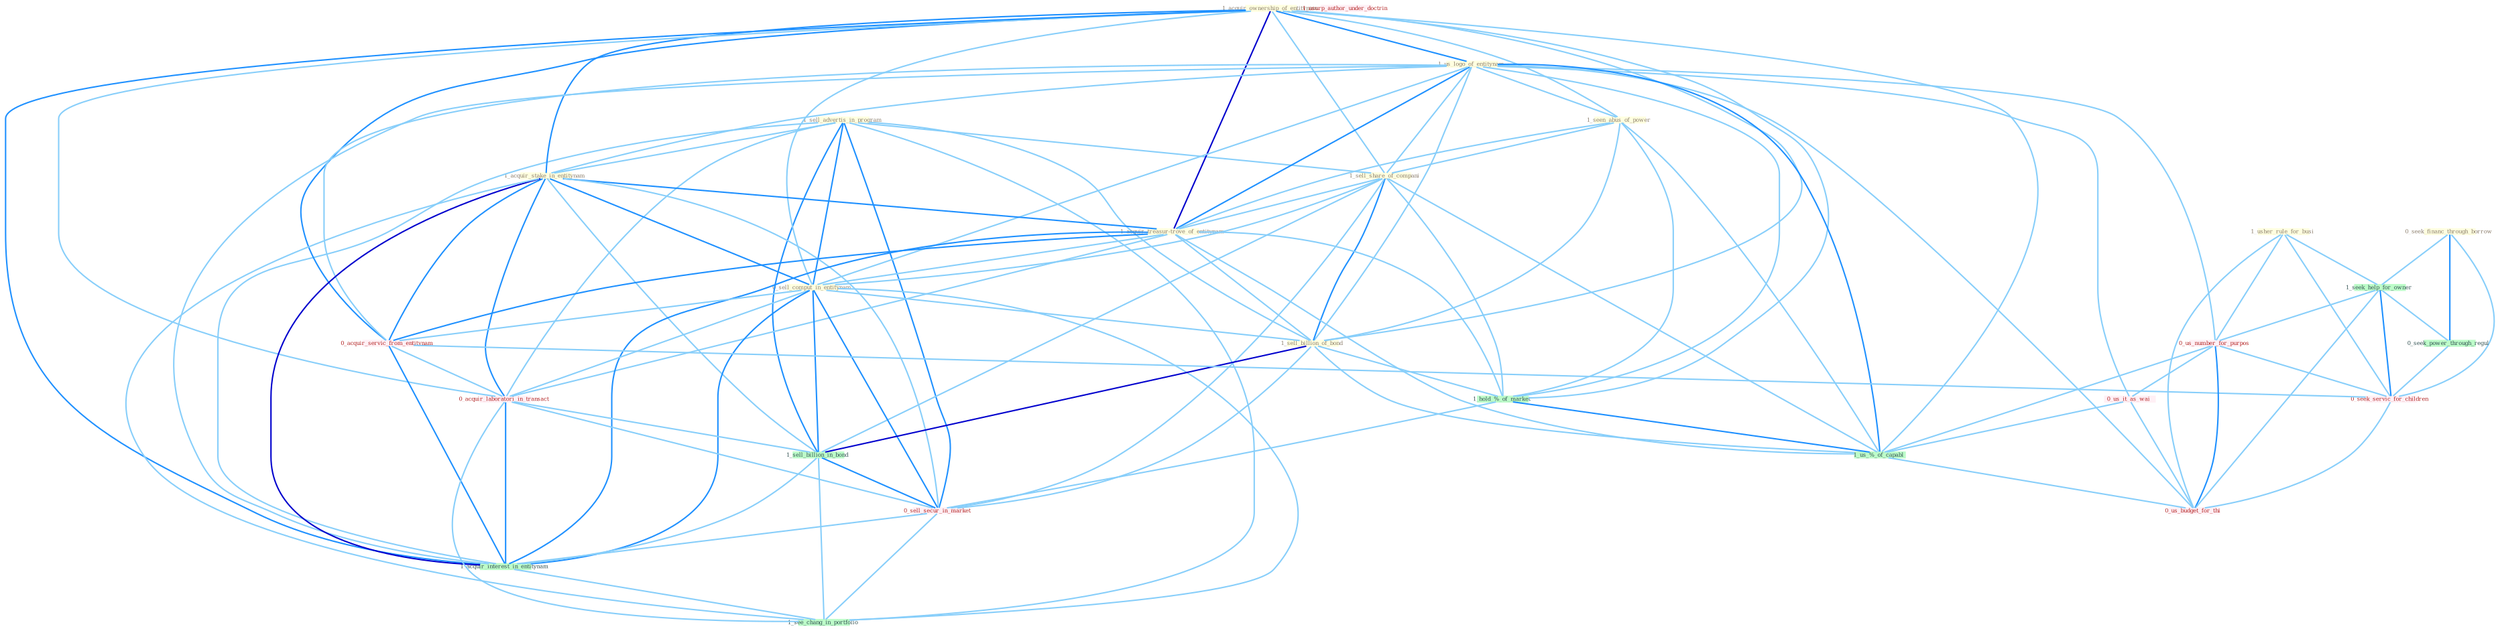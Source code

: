 Graph G{ 
    node
    [shape=polygon,style=filled,width=.5,height=.06,color="#BDFCC9",fixedsize=true,fontsize=4,
    fontcolor="#2f4f4f"];
    {node
    [color="#ffffe0", fontcolor="#8b7d6b"] "0_seek_financ_through_borrow " "1_sell_advertis_in_program " "1_acquir_ownership_of_entitynam " "1_us_logo_of_entitynam " "1_seen_abus_of_power " "1_acquir_stake_in_entitynam " "1_sell_share_of_compani " "1_acquir_treasur-trove_of_entitynam " "0_sell_comput_in_entitynam " "1_sell_billion_of_bond " "1_usher_rule_for_busi "}
{node [color="#fff0f5", fontcolor="#b22222"] "0_acquir_servic_from_entitynam " "0_us_number_for_purpos " "0_acquir_laboratori_in_transact " "0_us_it_as_wai " "1_usurp_author_under_doctrin " "0_sell_secur_in_market " "0_seek_servic_for_children " "0_us_budget_for_thi "}
edge [color="#B0E2FF"];

	"0_seek_financ_through_borrow " -- "1_seek_help_for_owner " [w="1", color="#87cefa" ];
	"0_seek_financ_through_borrow " -- "0_seek_power_through_regul " [w="2", color="#1e90ff" , len=0.8];
	"0_seek_financ_through_borrow " -- "0_seek_servic_for_children " [w="1", color="#87cefa" ];
	"1_sell_advertis_in_program " -- "1_acquir_stake_in_entitynam " [w="1", color="#87cefa" ];
	"1_sell_advertis_in_program " -- "1_sell_share_of_compani " [w="1", color="#87cefa" ];
	"1_sell_advertis_in_program " -- "0_sell_comput_in_entitynam " [w="2", color="#1e90ff" , len=0.8];
	"1_sell_advertis_in_program " -- "1_sell_billion_of_bond " [w="1", color="#87cefa" ];
	"1_sell_advertis_in_program " -- "0_acquir_laboratori_in_transact " [w="1", color="#87cefa" ];
	"1_sell_advertis_in_program " -- "1_sell_billion_in_bond " [w="2", color="#1e90ff" , len=0.8];
	"1_sell_advertis_in_program " -- "0_sell_secur_in_market " [w="2", color="#1e90ff" , len=0.8];
	"1_sell_advertis_in_program " -- "1_acquir_interest_in_entitynam " [w="1", color="#87cefa" ];
	"1_sell_advertis_in_program " -- "1_see_chang_in_portfolio " [w="1", color="#87cefa" ];
	"1_acquir_ownership_of_entitynam " -- "1_us_logo_of_entitynam " [w="2", color="#1e90ff" , len=0.8];
	"1_acquir_ownership_of_entitynam " -- "1_seen_abus_of_power " [w="1", color="#87cefa" ];
	"1_acquir_ownership_of_entitynam " -- "1_acquir_stake_in_entitynam " [w="2", color="#1e90ff" , len=0.8];
	"1_acquir_ownership_of_entitynam " -- "1_sell_share_of_compani " [w="1", color="#87cefa" ];
	"1_acquir_ownership_of_entitynam " -- "1_acquir_treasur-trove_of_entitynam " [w="3", color="#0000cd" , len=0.6];
	"1_acquir_ownership_of_entitynam " -- "0_sell_comput_in_entitynam " [w="1", color="#87cefa" ];
	"1_acquir_ownership_of_entitynam " -- "1_sell_billion_of_bond " [w="1", color="#87cefa" ];
	"1_acquir_ownership_of_entitynam " -- "0_acquir_servic_from_entitynam " [w="2", color="#1e90ff" , len=0.8];
	"1_acquir_ownership_of_entitynam " -- "1_hold_%_of_market " [w="1", color="#87cefa" ];
	"1_acquir_ownership_of_entitynam " -- "0_acquir_laboratori_in_transact " [w="1", color="#87cefa" ];
	"1_acquir_ownership_of_entitynam " -- "1_us_%_of_capabl " [w="1", color="#87cefa" ];
	"1_acquir_ownership_of_entitynam " -- "1_acquir_interest_in_entitynam " [w="2", color="#1e90ff" , len=0.8];
	"1_us_logo_of_entitynam " -- "1_seen_abus_of_power " [w="1", color="#87cefa" ];
	"1_us_logo_of_entitynam " -- "1_acquir_stake_in_entitynam " [w="1", color="#87cefa" ];
	"1_us_logo_of_entitynam " -- "1_sell_share_of_compani " [w="1", color="#87cefa" ];
	"1_us_logo_of_entitynam " -- "1_acquir_treasur-trove_of_entitynam " [w="2", color="#1e90ff" , len=0.8];
	"1_us_logo_of_entitynam " -- "0_sell_comput_in_entitynam " [w="1", color="#87cefa" ];
	"1_us_logo_of_entitynam " -- "1_sell_billion_of_bond " [w="1", color="#87cefa" ];
	"1_us_logo_of_entitynam " -- "0_acquir_servic_from_entitynam " [w="1", color="#87cefa" ];
	"1_us_logo_of_entitynam " -- "1_hold_%_of_market " [w="1", color="#87cefa" ];
	"1_us_logo_of_entitynam " -- "0_us_number_for_purpos " [w="1", color="#87cefa" ];
	"1_us_logo_of_entitynam " -- "0_us_it_as_wai " [w="1", color="#87cefa" ];
	"1_us_logo_of_entitynam " -- "1_us_%_of_capabl " [w="2", color="#1e90ff" , len=0.8];
	"1_us_logo_of_entitynam " -- "1_acquir_interest_in_entitynam " [w="1", color="#87cefa" ];
	"1_us_logo_of_entitynam " -- "0_us_budget_for_thi " [w="1", color="#87cefa" ];
	"1_seen_abus_of_power " -- "1_sell_share_of_compani " [w="1", color="#87cefa" ];
	"1_seen_abus_of_power " -- "1_acquir_treasur-trove_of_entitynam " [w="1", color="#87cefa" ];
	"1_seen_abus_of_power " -- "1_sell_billion_of_bond " [w="1", color="#87cefa" ];
	"1_seen_abus_of_power " -- "1_hold_%_of_market " [w="1", color="#87cefa" ];
	"1_seen_abus_of_power " -- "1_us_%_of_capabl " [w="1", color="#87cefa" ];
	"1_acquir_stake_in_entitynam " -- "1_acquir_treasur-trove_of_entitynam " [w="2", color="#1e90ff" , len=0.8];
	"1_acquir_stake_in_entitynam " -- "0_sell_comput_in_entitynam " [w="2", color="#1e90ff" , len=0.8];
	"1_acquir_stake_in_entitynam " -- "0_acquir_servic_from_entitynam " [w="2", color="#1e90ff" , len=0.8];
	"1_acquir_stake_in_entitynam " -- "0_acquir_laboratori_in_transact " [w="2", color="#1e90ff" , len=0.8];
	"1_acquir_stake_in_entitynam " -- "1_sell_billion_in_bond " [w="1", color="#87cefa" ];
	"1_acquir_stake_in_entitynam " -- "0_sell_secur_in_market " [w="1", color="#87cefa" ];
	"1_acquir_stake_in_entitynam " -- "1_acquir_interest_in_entitynam " [w="3", color="#0000cd" , len=0.6];
	"1_acquir_stake_in_entitynam " -- "1_see_chang_in_portfolio " [w="1", color="#87cefa" ];
	"1_sell_share_of_compani " -- "1_acquir_treasur-trove_of_entitynam " [w="1", color="#87cefa" ];
	"1_sell_share_of_compani " -- "0_sell_comput_in_entitynam " [w="1", color="#87cefa" ];
	"1_sell_share_of_compani " -- "1_sell_billion_of_bond " [w="2", color="#1e90ff" , len=0.8];
	"1_sell_share_of_compani " -- "1_hold_%_of_market " [w="1", color="#87cefa" ];
	"1_sell_share_of_compani " -- "1_sell_billion_in_bond " [w="1", color="#87cefa" ];
	"1_sell_share_of_compani " -- "1_us_%_of_capabl " [w="1", color="#87cefa" ];
	"1_sell_share_of_compani " -- "0_sell_secur_in_market " [w="1", color="#87cefa" ];
	"1_acquir_treasur-trove_of_entitynam " -- "0_sell_comput_in_entitynam " [w="1", color="#87cefa" ];
	"1_acquir_treasur-trove_of_entitynam " -- "1_sell_billion_of_bond " [w="1", color="#87cefa" ];
	"1_acquir_treasur-trove_of_entitynam " -- "0_acquir_servic_from_entitynam " [w="2", color="#1e90ff" , len=0.8];
	"1_acquir_treasur-trove_of_entitynam " -- "1_hold_%_of_market " [w="1", color="#87cefa" ];
	"1_acquir_treasur-trove_of_entitynam " -- "0_acquir_laboratori_in_transact " [w="1", color="#87cefa" ];
	"1_acquir_treasur-trove_of_entitynam " -- "1_us_%_of_capabl " [w="1", color="#87cefa" ];
	"1_acquir_treasur-trove_of_entitynam " -- "1_acquir_interest_in_entitynam " [w="2", color="#1e90ff" , len=0.8];
	"0_sell_comput_in_entitynam " -- "1_sell_billion_of_bond " [w="1", color="#87cefa" ];
	"0_sell_comput_in_entitynam " -- "0_acquir_servic_from_entitynam " [w="1", color="#87cefa" ];
	"0_sell_comput_in_entitynam " -- "0_acquir_laboratori_in_transact " [w="1", color="#87cefa" ];
	"0_sell_comput_in_entitynam " -- "1_sell_billion_in_bond " [w="2", color="#1e90ff" , len=0.8];
	"0_sell_comput_in_entitynam " -- "0_sell_secur_in_market " [w="2", color="#1e90ff" , len=0.8];
	"0_sell_comput_in_entitynam " -- "1_acquir_interest_in_entitynam " [w="2", color="#1e90ff" , len=0.8];
	"0_sell_comput_in_entitynam " -- "1_see_chang_in_portfolio " [w="1", color="#87cefa" ];
	"1_sell_billion_of_bond " -- "1_hold_%_of_market " [w="1", color="#87cefa" ];
	"1_sell_billion_of_bond " -- "1_sell_billion_in_bond " [w="3", color="#0000cd" , len=0.6];
	"1_sell_billion_of_bond " -- "1_us_%_of_capabl " [w="1", color="#87cefa" ];
	"1_sell_billion_of_bond " -- "0_sell_secur_in_market " [w="1", color="#87cefa" ];
	"1_usher_rule_for_busi " -- "1_seek_help_for_owner " [w="1", color="#87cefa" ];
	"1_usher_rule_for_busi " -- "0_us_number_for_purpos " [w="1", color="#87cefa" ];
	"1_usher_rule_for_busi " -- "0_seek_servic_for_children " [w="1", color="#87cefa" ];
	"1_usher_rule_for_busi " -- "0_us_budget_for_thi " [w="1", color="#87cefa" ];
	"1_seek_help_for_owner " -- "0_seek_power_through_regul " [w="1", color="#87cefa" ];
	"1_seek_help_for_owner " -- "0_us_number_for_purpos " [w="1", color="#87cefa" ];
	"1_seek_help_for_owner " -- "0_seek_servic_for_children " [w="2", color="#1e90ff" , len=0.8];
	"1_seek_help_for_owner " -- "0_us_budget_for_thi " [w="1", color="#87cefa" ];
	"0_acquir_servic_from_entitynam " -- "0_acquir_laboratori_in_transact " [w="1", color="#87cefa" ];
	"0_acquir_servic_from_entitynam " -- "1_acquir_interest_in_entitynam " [w="2", color="#1e90ff" , len=0.8];
	"0_acquir_servic_from_entitynam " -- "0_seek_servic_for_children " [w="1", color="#87cefa" ];
	"1_hold_%_of_market " -- "1_us_%_of_capabl " [w="2", color="#1e90ff" , len=0.8];
	"1_hold_%_of_market " -- "0_sell_secur_in_market " [w="1", color="#87cefa" ];
	"0_seek_power_through_regul " -- "0_seek_servic_for_children " [w="1", color="#87cefa" ];
	"0_us_number_for_purpos " -- "0_us_it_as_wai " [w="1", color="#87cefa" ];
	"0_us_number_for_purpos " -- "1_us_%_of_capabl " [w="1", color="#87cefa" ];
	"0_us_number_for_purpos " -- "0_seek_servic_for_children " [w="1", color="#87cefa" ];
	"0_us_number_for_purpos " -- "0_us_budget_for_thi " [w="2", color="#1e90ff" , len=0.8];
	"0_acquir_laboratori_in_transact " -- "1_sell_billion_in_bond " [w="1", color="#87cefa" ];
	"0_acquir_laboratori_in_transact " -- "0_sell_secur_in_market " [w="1", color="#87cefa" ];
	"0_acquir_laboratori_in_transact " -- "1_acquir_interest_in_entitynam " [w="2", color="#1e90ff" , len=0.8];
	"0_acquir_laboratori_in_transact " -- "1_see_chang_in_portfolio " [w="1", color="#87cefa" ];
	"1_sell_billion_in_bond " -- "0_sell_secur_in_market " [w="2", color="#1e90ff" , len=0.8];
	"1_sell_billion_in_bond " -- "1_acquir_interest_in_entitynam " [w="1", color="#87cefa" ];
	"1_sell_billion_in_bond " -- "1_see_chang_in_portfolio " [w="1", color="#87cefa" ];
	"0_us_it_as_wai " -- "1_us_%_of_capabl " [w="1", color="#87cefa" ];
	"0_us_it_as_wai " -- "0_us_budget_for_thi " [w="1", color="#87cefa" ];
	"1_us_%_of_capabl " -- "0_us_budget_for_thi " [w="1", color="#87cefa" ];
	"0_sell_secur_in_market " -- "1_acquir_interest_in_entitynam " [w="1", color="#87cefa" ];
	"0_sell_secur_in_market " -- "1_see_chang_in_portfolio " [w="1", color="#87cefa" ];
	"1_acquir_interest_in_entitynam " -- "1_see_chang_in_portfolio " [w="1", color="#87cefa" ];
	"0_seek_servic_for_children " -- "0_us_budget_for_thi " [w="1", color="#87cefa" ];
}